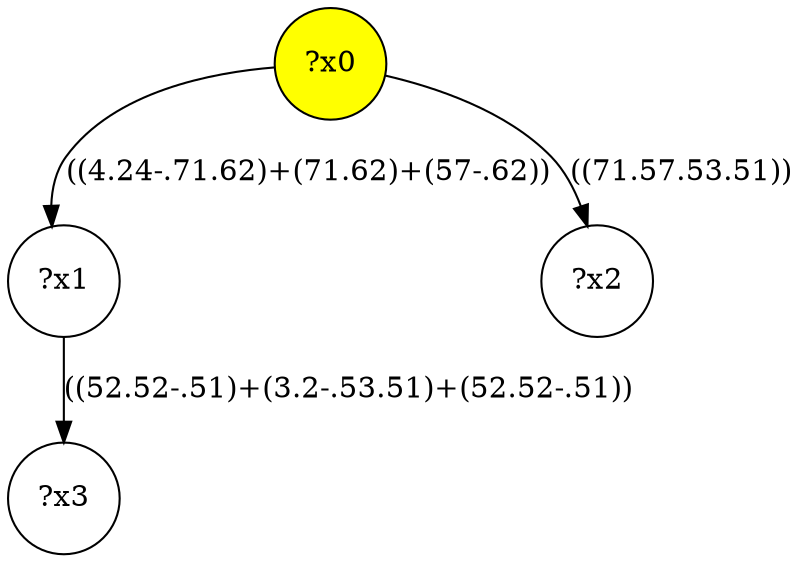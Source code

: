digraph g {
	x0 [fillcolor="yellow", style="filled," shape=circle, label="?x0"];
	x1 [shape=circle, label="?x1"];
	x0 -> x1 [label="((4.24-.71.62)+(71.62)+(57-.62))"];
	x2 [shape=circle, label="?x2"];
	x0 -> x2 [label="((71.57.53.51))"];
	x3 [shape=circle, label="?x3"];
	x1 -> x3 [label="((52.52-.51)+(3.2-.53.51)+(52.52-.51))"];
}
